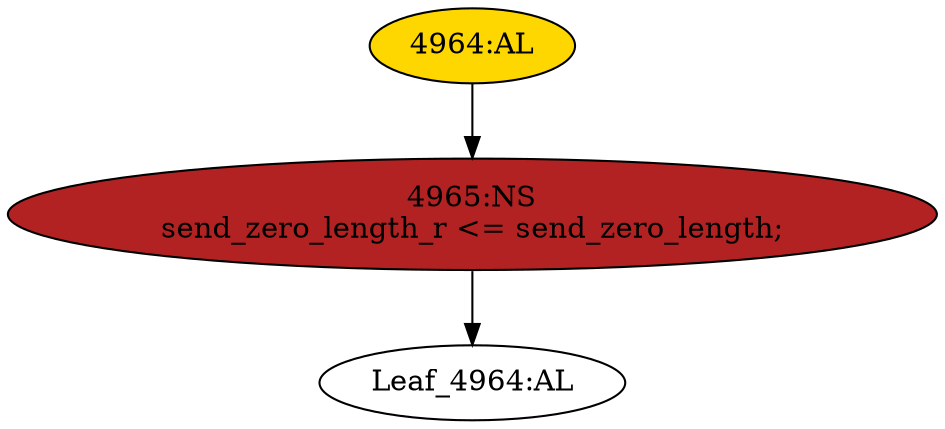 strict digraph "" {
	node [label="\N"];
	"Leaf_4964:AL"	 [def_var="['send_zero_length_r']",
		label="Leaf_4964:AL"];
	"4965:NS"	 [ast="<pyverilog.vparser.ast.NonblockingSubstitution object at 0x7f13b55d4a10>",
		fillcolor=firebrick,
		label="4965:NS
send_zero_length_r <= send_zero_length;",
		statements="[<pyverilog.vparser.ast.NonblockingSubstitution object at 0x7f13b55d4a10>]",
		style=filled,
		typ=NonblockingSubstitution];
	"4965:NS" -> "Leaf_4964:AL"	 [cond="[]",
		lineno=None];
	"4964:AL"	 [ast="<pyverilog.vparser.ast.Always object at 0x7f13b5578250>",
		clk_sens=True,
		fillcolor=gold,
		label="4964:AL",
		sens="['clk']",
		statements="[]",
		style=filled,
		typ=Always,
		use_var="['send_zero_length']"];
	"4964:AL" -> "4965:NS"	 [cond="[]",
		lineno=None];
}

